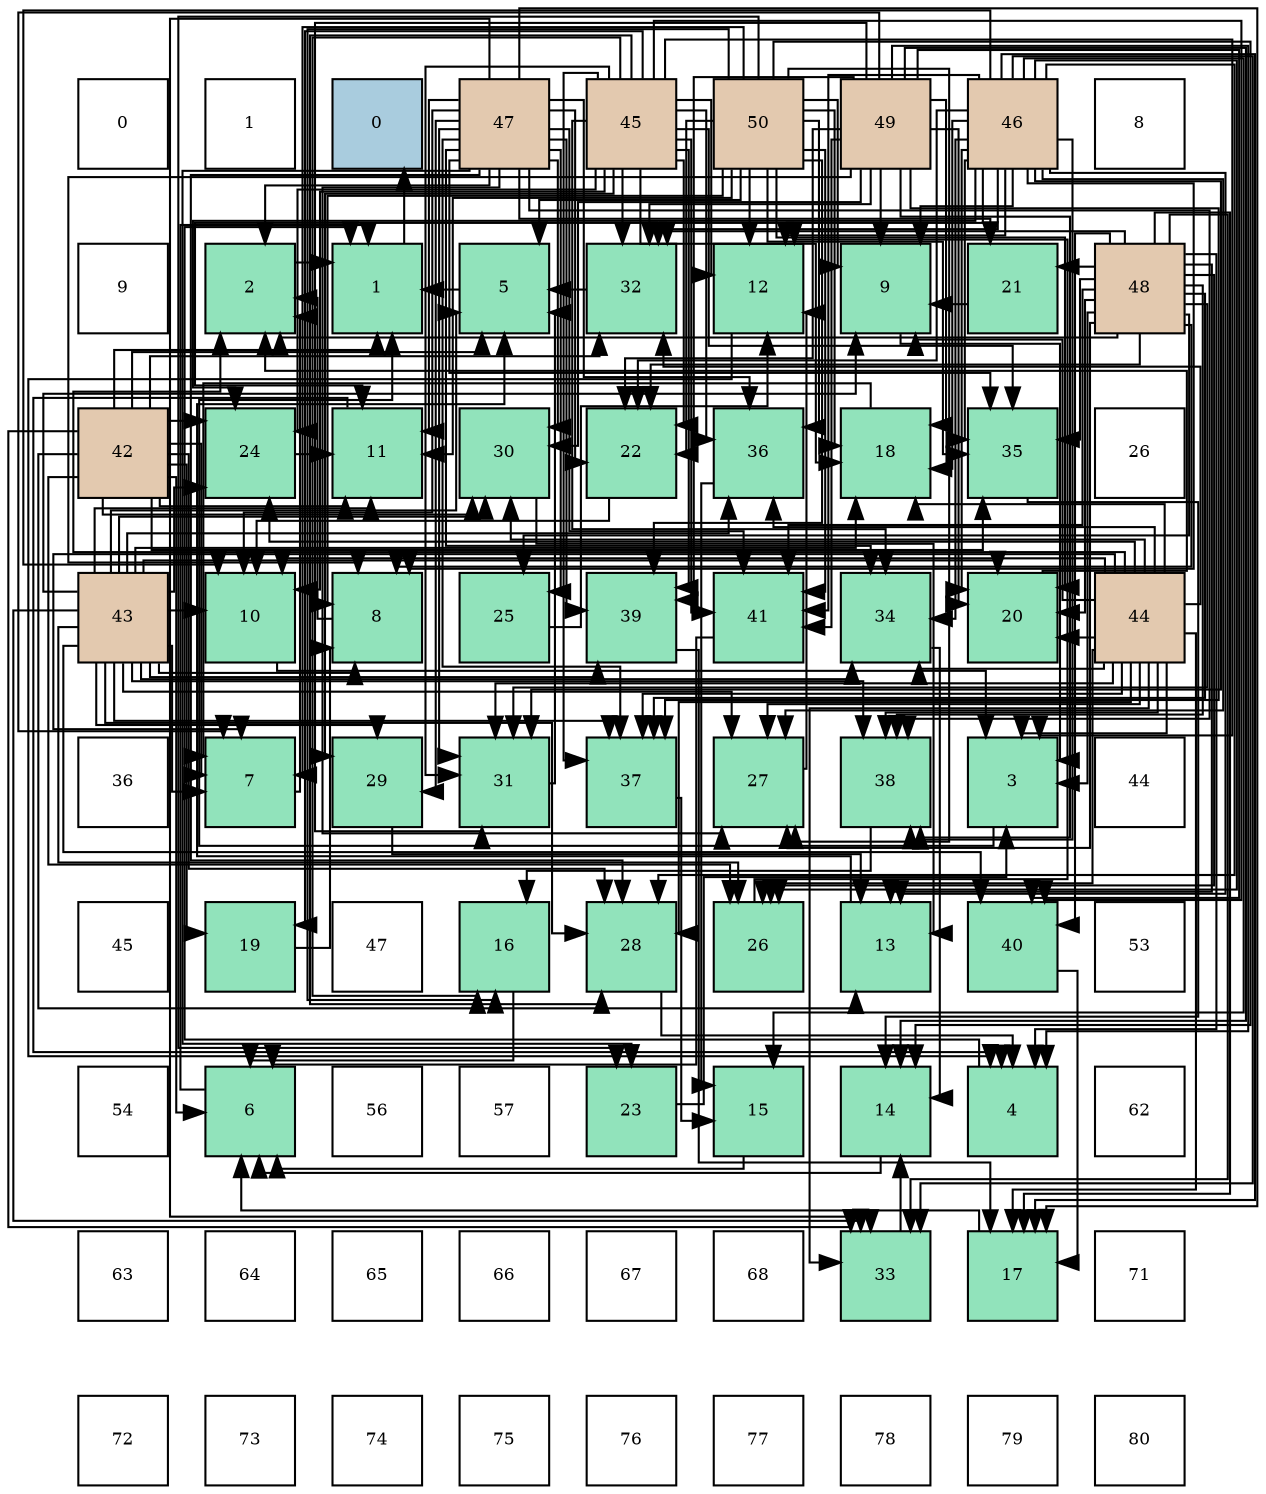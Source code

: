 digraph layout{
 rankdir=TB;
 splines=ortho;
 node [style=filled shape=square fixedsize=true width=0.6];
0[label="0", fontsize=8, fillcolor="#ffffff"];
1[label="1", fontsize=8, fillcolor="#ffffff"];
2[label="0", fontsize=8, fillcolor="#a9ccde"];
3[label="47", fontsize=8, fillcolor="#e3c9af"];
4[label="45", fontsize=8, fillcolor="#e3c9af"];
5[label="50", fontsize=8, fillcolor="#e3c9af"];
6[label="49", fontsize=8, fillcolor="#e3c9af"];
7[label="46", fontsize=8, fillcolor="#e3c9af"];
8[label="8", fontsize=8, fillcolor="#ffffff"];
9[label="9", fontsize=8, fillcolor="#ffffff"];
10[label="2", fontsize=8, fillcolor="#91e3bb"];
11[label="1", fontsize=8, fillcolor="#91e3bb"];
12[label="5", fontsize=8, fillcolor="#91e3bb"];
13[label="32", fontsize=8, fillcolor="#91e3bb"];
14[label="12", fontsize=8, fillcolor="#91e3bb"];
15[label="9", fontsize=8, fillcolor="#91e3bb"];
16[label="21", fontsize=8, fillcolor="#91e3bb"];
17[label="48", fontsize=8, fillcolor="#e3c9af"];
18[label="42", fontsize=8, fillcolor="#e3c9af"];
19[label="24", fontsize=8, fillcolor="#91e3bb"];
20[label="11", fontsize=8, fillcolor="#91e3bb"];
21[label="30", fontsize=8, fillcolor="#91e3bb"];
22[label="22", fontsize=8, fillcolor="#91e3bb"];
23[label="36", fontsize=8, fillcolor="#91e3bb"];
24[label="18", fontsize=8, fillcolor="#91e3bb"];
25[label="35", fontsize=8, fillcolor="#91e3bb"];
26[label="26", fontsize=8, fillcolor="#ffffff"];
27[label="43", fontsize=8, fillcolor="#e3c9af"];
28[label="10", fontsize=8, fillcolor="#91e3bb"];
29[label="8", fontsize=8, fillcolor="#91e3bb"];
30[label="25", fontsize=8, fillcolor="#91e3bb"];
31[label="39", fontsize=8, fillcolor="#91e3bb"];
32[label="41", fontsize=8, fillcolor="#91e3bb"];
33[label="34", fontsize=8, fillcolor="#91e3bb"];
34[label="20", fontsize=8, fillcolor="#91e3bb"];
35[label="44", fontsize=8, fillcolor="#e3c9af"];
36[label="36", fontsize=8, fillcolor="#ffffff"];
37[label="7", fontsize=8, fillcolor="#91e3bb"];
38[label="29", fontsize=8, fillcolor="#91e3bb"];
39[label="31", fontsize=8, fillcolor="#91e3bb"];
40[label="37", fontsize=8, fillcolor="#91e3bb"];
41[label="27", fontsize=8, fillcolor="#91e3bb"];
42[label="38", fontsize=8, fillcolor="#91e3bb"];
43[label="3", fontsize=8, fillcolor="#91e3bb"];
44[label="44", fontsize=8, fillcolor="#ffffff"];
45[label="45", fontsize=8, fillcolor="#ffffff"];
46[label="19", fontsize=8, fillcolor="#91e3bb"];
47[label="47", fontsize=8, fillcolor="#ffffff"];
48[label="16", fontsize=8, fillcolor="#91e3bb"];
49[label="28", fontsize=8, fillcolor="#91e3bb"];
50[label="26", fontsize=8, fillcolor="#91e3bb"];
51[label="13", fontsize=8, fillcolor="#91e3bb"];
52[label="40", fontsize=8, fillcolor="#91e3bb"];
53[label="53", fontsize=8, fillcolor="#ffffff"];
54[label="54", fontsize=8, fillcolor="#ffffff"];
55[label="6", fontsize=8, fillcolor="#91e3bb"];
56[label="56", fontsize=8, fillcolor="#ffffff"];
57[label="57", fontsize=8, fillcolor="#ffffff"];
58[label="23", fontsize=8, fillcolor="#91e3bb"];
59[label="15", fontsize=8, fillcolor="#91e3bb"];
60[label="14", fontsize=8, fillcolor="#91e3bb"];
61[label="4", fontsize=8, fillcolor="#91e3bb"];
62[label="62", fontsize=8, fillcolor="#ffffff"];
63[label="63", fontsize=8, fillcolor="#ffffff"];
64[label="64", fontsize=8, fillcolor="#ffffff"];
65[label="65", fontsize=8, fillcolor="#ffffff"];
66[label="66", fontsize=8, fillcolor="#ffffff"];
67[label="67", fontsize=8, fillcolor="#ffffff"];
68[label="68", fontsize=8, fillcolor="#ffffff"];
69[label="33", fontsize=8, fillcolor="#91e3bb"];
70[label="17", fontsize=8, fillcolor="#91e3bb"];
71[label="71", fontsize=8, fillcolor="#ffffff"];
72[label="72", fontsize=8, fillcolor="#ffffff"];
73[label="73", fontsize=8, fillcolor="#ffffff"];
74[label="74", fontsize=8, fillcolor="#ffffff"];
75[label="75", fontsize=8, fillcolor="#ffffff"];
76[label="76", fontsize=8, fillcolor="#ffffff"];
77[label="77", fontsize=8, fillcolor="#ffffff"];
78[label="78", fontsize=8, fillcolor="#ffffff"];
79[label="79", fontsize=8, fillcolor="#ffffff"];
80[label="80", fontsize=8, fillcolor="#ffffff"];
edge [constraint=false, style=vis];11 -> 2;
10 -> 11;
43 -> 11;
61 -> 11;
12 -> 11;
55 -> 11;
37 -> 10;
29 -> 10;
15 -> 43;
28 -> 43;
20 -> 61;
14 -> 61;
51 -> 12;
60 -> 55;
59 -> 55;
48 -> 55;
70 -> 55;
24 -> 37;
46 -> 29;
34 -> 10;
16 -> 15;
22 -> 28;
58 -> 43;
19 -> 20;
30 -> 14;
50 -> 14;
41 -> 14;
49 -> 61;
38 -> 51;
21 -> 51;
39 -> 12;
13 -> 12;
69 -> 60;
33 -> 60;
25 -> 60;
23 -> 59;
40 -> 59;
42 -> 48;
31 -> 70;
52 -> 70;
32 -> 55;
18 -> 11;
18 -> 12;
18 -> 55;
18 -> 37;
18 -> 20;
18 -> 51;
18 -> 46;
18 -> 19;
18 -> 50;
18 -> 49;
18 -> 21;
18 -> 13;
18 -> 69;
18 -> 25;
27 -> 12;
27 -> 37;
27 -> 29;
27 -> 15;
27 -> 28;
27 -> 20;
27 -> 24;
27 -> 34;
27 -> 19;
27 -> 50;
27 -> 41;
27 -> 49;
27 -> 38;
27 -> 21;
27 -> 69;
27 -> 33;
27 -> 23;
27 -> 40;
27 -> 42;
27 -> 31;
27 -> 52;
35 -> 10;
35 -> 43;
35 -> 37;
35 -> 15;
35 -> 28;
35 -> 70;
35 -> 24;
35 -> 34;
35 -> 19;
35 -> 50;
35 -> 41;
35 -> 49;
35 -> 21;
35 -> 39;
35 -> 13;
35 -> 69;
35 -> 33;
35 -> 23;
35 -> 40;
35 -> 42;
4 -> 43;
4 -> 28;
4 -> 14;
4 -> 48;
4 -> 24;
4 -> 46;
4 -> 22;
4 -> 19;
4 -> 49;
4 -> 38;
4 -> 39;
4 -> 13;
4 -> 33;
4 -> 25;
4 -> 23;
4 -> 40;
4 -> 31;
4 -> 52;
4 -> 32;
7 -> 29;
7 -> 15;
7 -> 28;
7 -> 20;
7 -> 14;
7 -> 51;
7 -> 59;
7 -> 70;
7 -> 24;
7 -> 34;
7 -> 22;
7 -> 19;
7 -> 50;
7 -> 41;
7 -> 49;
7 -> 39;
7 -> 13;
7 -> 69;
7 -> 33;
7 -> 25;
7 -> 42;
7 -> 32;
3 -> 10;
3 -> 28;
3 -> 20;
3 -> 70;
3 -> 16;
3 -> 22;
3 -> 58;
3 -> 30;
3 -> 41;
3 -> 49;
3 -> 38;
3 -> 21;
3 -> 39;
3 -> 69;
3 -> 33;
3 -> 25;
3 -> 23;
3 -> 40;
3 -> 42;
3 -> 31;
3 -> 32;
17 -> 10;
17 -> 43;
17 -> 61;
17 -> 29;
17 -> 51;
17 -> 70;
17 -> 34;
17 -> 16;
17 -> 22;
17 -> 30;
17 -> 50;
17 -> 41;
17 -> 39;
17 -> 13;
17 -> 69;
17 -> 25;
17 -> 40;
17 -> 42;
17 -> 52;
17 -> 32;
6 -> 61;
6 -> 37;
6 -> 29;
6 -> 15;
6 -> 60;
6 -> 24;
6 -> 34;
6 -> 22;
6 -> 21;
6 -> 39;
6 -> 13;
6 -> 40;
6 -> 42;
6 -> 31;
6 -> 52;
6 -> 32;
5 -> 12;
5 -> 37;
5 -> 29;
5 -> 15;
5 -> 20;
5 -> 14;
5 -> 60;
5 -> 48;
5 -> 24;
5 -> 34;
5 -> 22;
5 -> 58;
5 -> 41;
5 -> 25;
5 -> 23;
5 -> 31;
5 -> 32;
edge [constraint=true, style=invis];
0 -> 9 -> 18 -> 27 -> 36 -> 45 -> 54 -> 63 -> 72;
1 -> 10 -> 19 -> 28 -> 37 -> 46 -> 55 -> 64 -> 73;
2 -> 11 -> 20 -> 29 -> 38 -> 47 -> 56 -> 65 -> 74;
3 -> 12 -> 21 -> 30 -> 39 -> 48 -> 57 -> 66 -> 75;
4 -> 13 -> 22 -> 31 -> 40 -> 49 -> 58 -> 67 -> 76;
5 -> 14 -> 23 -> 32 -> 41 -> 50 -> 59 -> 68 -> 77;
6 -> 15 -> 24 -> 33 -> 42 -> 51 -> 60 -> 69 -> 78;
7 -> 16 -> 25 -> 34 -> 43 -> 52 -> 61 -> 70 -> 79;
8 -> 17 -> 26 -> 35 -> 44 -> 53 -> 62 -> 71 -> 80;
rank = same {0 -> 1 -> 2 -> 3 -> 4 -> 5 -> 6 -> 7 -> 8};
rank = same {9 -> 10 -> 11 -> 12 -> 13 -> 14 -> 15 -> 16 -> 17};
rank = same {18 -> 19 -> 20 -> 21 -> 22 -> 23 -> 24 -> 25 -> 26};
rank = same {27 -> 28 -> 29 -> 30 -> 31 -> 32 -> 33 -> 34 -> 35};
rank = same {36 -> 37 -> 38 -> 39 -> 40 -> 41 -> 42 -> 43 -> 44};
rank = same {45 -> 46 -> 47 -> 48 -> 49 -> 50 -> 51 -> 52 -> 53};
rank = same {54 -> 55 -> 56 -> 57 -> 58 -> 59 -> 60 -> 61 -> 62};
rank = same {63 -> 64 -> 65 -> 66 -> 67 -> 68 -> 69 -> 70 -> 71};
rank = same {72 -> 73 -> 74 -> 75 -> 76 -> 77 -> 78 -> 79 -> 80};
}